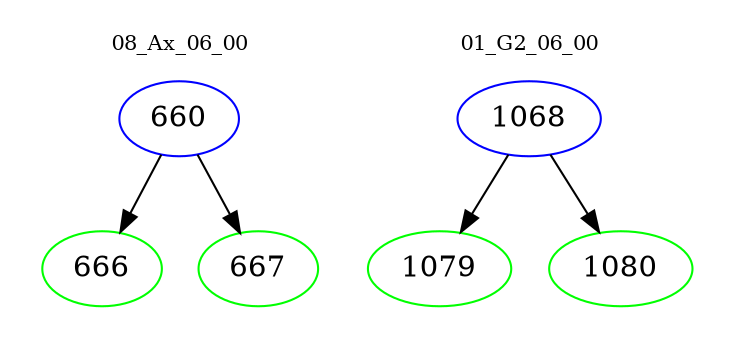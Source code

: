 digraph{
subgraph cluster_0 {
color = white
label = "08_Ax_06_00";
fontsize=10;
T0_660 [label="660", color="blue"]
T0_660 -> T0_666 [color="black"]
T0_666 [label="666", color="green"]
T0_660 -> T0_667 [color="black"]
T0_667 [label="667", color="green"]
}
subgraph cluster_1 {
color = white
label = "01_G2_06_00";
fontsize=10;
T1_1068 [label="1068", color="blue"]
T1_1068 -> T1_1079 [color="black"]
T1_1079 [label="1079", color="green"]
T1_1068 -> T1_1080 [color="black"]
T1_1080 [label="1080", color="green"]
}
}
